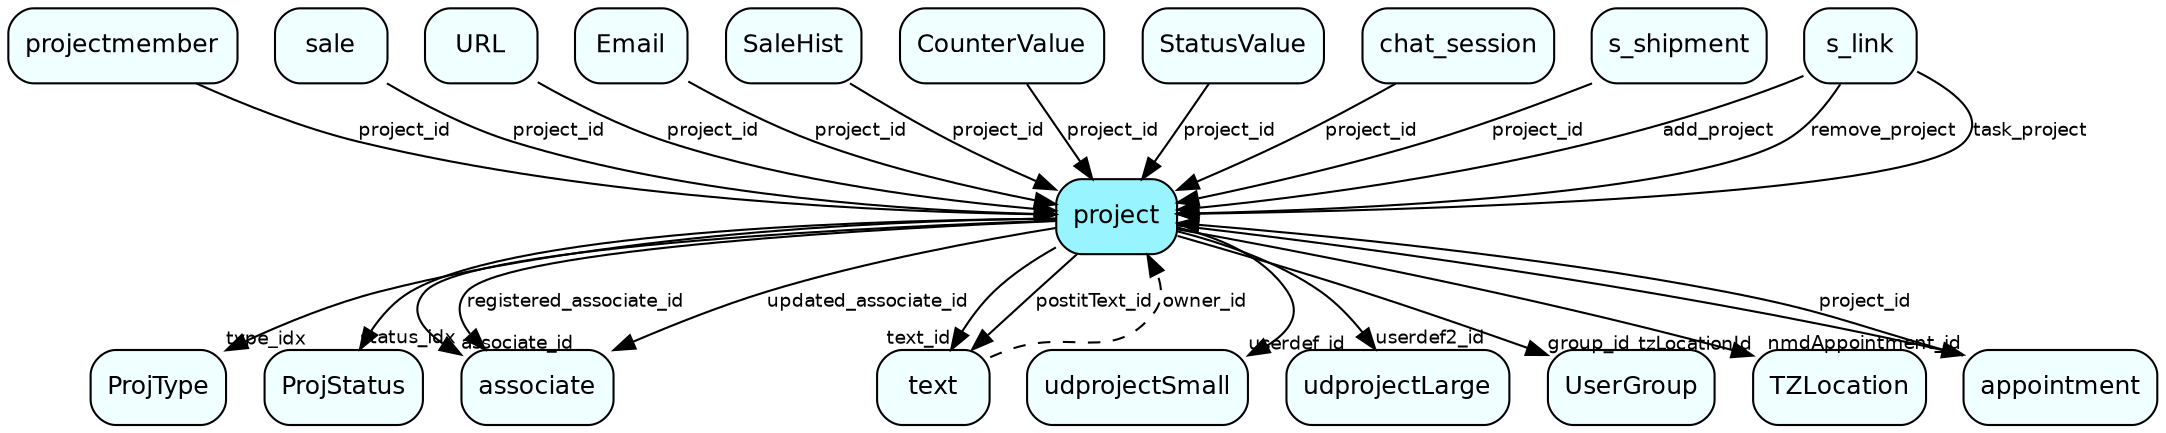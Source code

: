 digraph project  {
node [shape = box style="rounded, filled" fontname = "Helvetica" fontsize = "12" ]
edge [fontname = "Helvetica" fontsize = "9"]

project[fillcolor = "cadetblue1"]
ProjType[fillcolor = "azure1"]
ProjStatus[fillcolor = "azure1"]
associate[fillcolor = "azure1"]
text[fillcolor = "azure1"]
udprojectSmall[fillcolor = "azure1"]
udprojectLarge[fillcolor = "azure1"]
UserGroup[fillcolor = "azure1"]
TZLocation[fillcolor = "azure1"]
appointment[fillcolor = "azure1"]
projectmember[fillcolor = "azure1"]
sale[fillcolor = "azure1"]
URL[fillcolor = "azure1"]
Email[fillcolor = "azure1"]
SaleHist[fillcolor = "azure1"]
CounterValue[fillcolor = "azure1"]
StatusValue[fillcolor = "azure1"]
chat_session[fillcolor = "azure1"]
s_shipment[fillcolor = "azure1"]
s_link[fillcolor = "azure1"]
project -> ProjType [headlabel = "type_idx"]
project -> ProjStatus [headlabel = "status_idx"]
project -> associate [headlabel = "associate_id"]
project -> text [headlabel = "text_id"]
project -> associate [label = "registered_associate_id"]
project -> associate [label = "updated_associate_id"]
project -> udprojectSmall [headlabel = "userdef_id"]
project -> udprojectLarge [headlabel = "userdef2_id"]
project -> text [label = "postitText_id"]
project -> UserGroup [headlabel = "group_id"]
project -> TZLocation [headlabel = "tzLocationId"]
project -> appointment [headlabel = "nmdAppointment_id"]
text -> project [label = "owner_id" style="dashed"]
appointment -> project [label = "project_id"]
projectmember -> project [label = "project_id"]
sale -> project [label = "project_id"]
URL -> project [label = "project_id"]
Email -> project [label = "project_id"]
SaleHist -> project [label = "project_id"]
CounterValue -> project [label = "project_id"]
StatusValue -> project [label = "project_id"]
chat_session -> project [label = "project_id"]
s_shipment -> project [label = "project_id"]
s_link -> project [label = "add_project"]
s_link -> project [label = "remove_project"]
s_link -> project [label = "task_project"]
}
